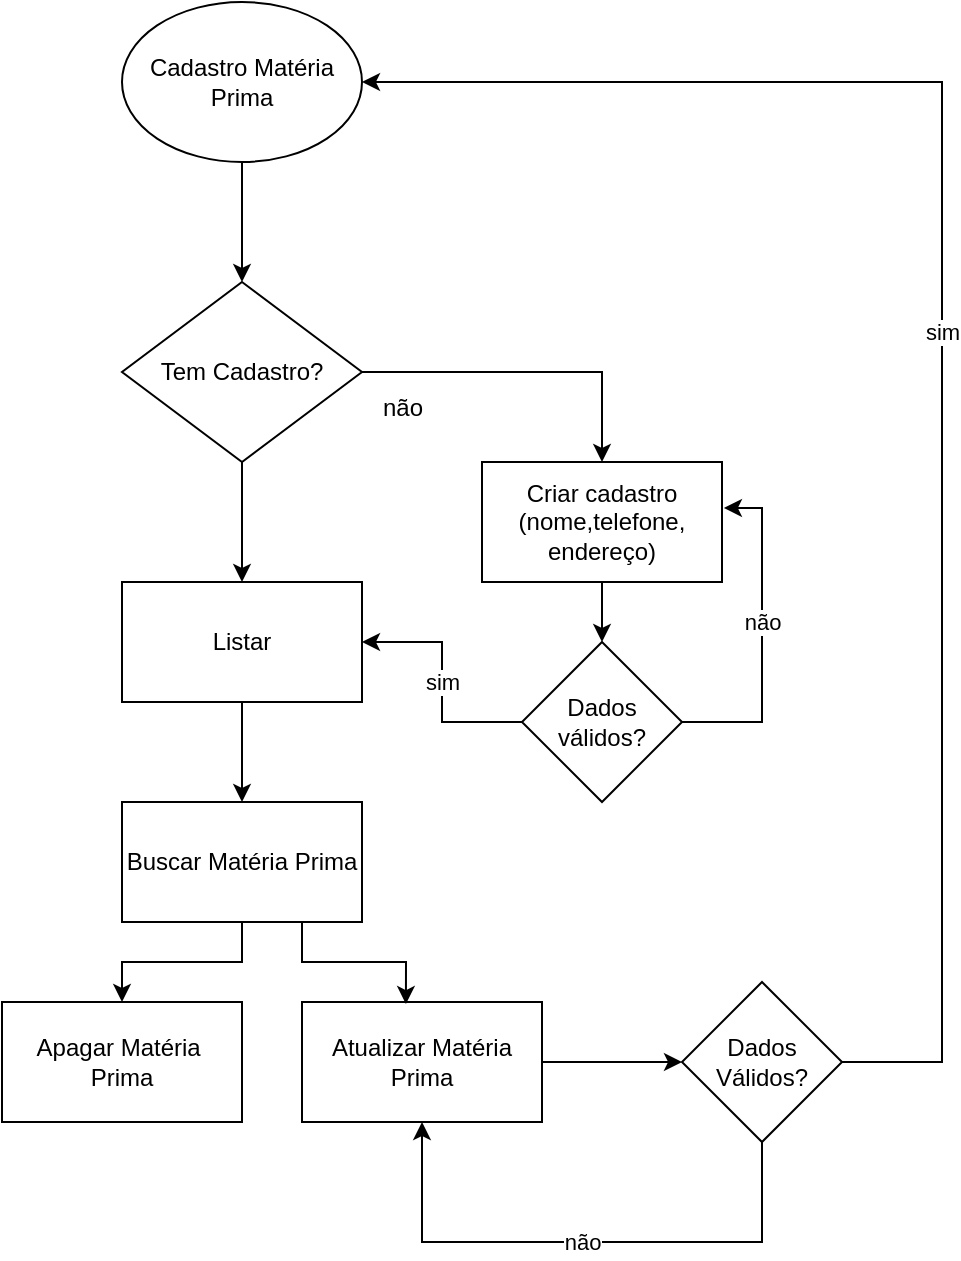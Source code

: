 <mxfile version="24.4.6" type="device">
  <diagram name="Página-1" id="HJEY8nci2Mm5O8kuZA7D">
    <mxGraphModel dx="1434" dy="750" grid="1" gridSize="10" guides="1" tooltips="1" connect="1" arrows="1" fold="1" page="1" pageScale="1" pageWidth="827" pageHeight="1169" math="0" shadow="0">
      <root>
        <mxCell id="0" />
        <mxCell id="1" parent="0" />
        <mxCell id="5qQOkAtBmgt1MsHWn4n_-1" style="edgeStyle=orthogonalEdgeStyle;rounded=0;orthogonalLoop=1;jettySize=auto;html=1;entryX=0.5;entryY=0;entryDx=0;entryDy=0;" edge="1" parent="1" source="5qQOkAtBmgt1MsHWn4n_-2" target="5qQOkAtBmgt1MsHWn4n_-5">
          <mxGeometry relative="1" as="geometry" />
        </mxCell>
        <mxCell id="5qQOkAtBmgt1MsHWn4n_-2" value="Cadastro Matéria&lt;div&gt;Prima&lt;/div&gt;" style="ellipse;whiteSpace=wrap;html=1;" vertex="1" parent="1">
          <mxGeometry x="90" y="80" width="120" height="80" as="geometry" />
        </mxCell>
        <mxCell id="5qQOkAtBmgt1MsHWn4n_-3" style="edgeStyle=orthogonalEdgeStyle;rounded=0;orthogonalLoop=1;jettySize=auto;html=1;exitX=1;exitY=0.5;exitDx=0;exitDy=0;entryX=0.5;entryY=0;entryDx=0;entryDy=0;" edge="1" parent="1" source="5qQOkAtBmgt1MsHWn4n_-5" target="5qQOkAtBmgt1MsHWn4n_-9">
          <mxGeometry relative="1" as="geometry" />
        </mxCell>
        <mxCell id="5qQOkAtBmgt1MsHWn4n_-4" style="edgeStyle=orthogonalEdgeStyle;rounded=0;orthogonalLoop=1;jettySize=auto;html=1;entryX=0.5;entryY=0;entryDx=0;entryDy=0;" edge="1" parent="1" source="5qQOkAtBmgt1MsHWn4n_-5" target="5qQOkAtBmgt1MsHWn4n_-7">
          <mxGeometry relative="1" as="geometry" />
        </mxCell>
        <mxCell id="5qQOkAtBmgt1MsHWn4n_-5" value="Tem Cadastro?" style="rhombus;whiteSpace=wrap;html=1;" vertex="1" parent="1">
          <mxGeometry x="90" y="220" width="120" height="90" as="geometry" />
        </mxCell>
        <mxCell id="5qQOkAtBmgt1MsHWn4n_-6" style="edgeStyle=orthogonalEdgeStyle;rounded=0;orthogonalLoop=1;jettySize=auto;html=1;entryX=0.5;entryY=0;entryDx=0;entryDy=0;" edge="1" parent="1" source="5qQOkAtBmgt1MsHWn4n_-7" target="5qQOkAtBmgt1MsHWn4n_-11">
          <mxGeometry relative="1" as="geometry" />
        </mxCell>
        <mxCell id="5qQOkAtBmgt1MsHWn4n_-7" value="Listar" style="rounded=0;whiteSpace=wrap;html=1;" vertex="1" parent="1">
          <mxGeometry x="90" y="370" width="120" height="60" as="geometry" />
        </mxCell>
        <mxCell id="5qQOkAtBmgt1MsHWn4n_-8" style="edgeStyle=orthogonalEdgeStyle;rounded=0;orthogonalLoop=1;jettySize=auto;html=1;entryX=0.5;entryY=0;entryDx=0;entryDy=0;" edge="1" parent="1" source="5qQOkAtBmgt1MsHWn4n_-9" target="5qQOkAtBmgt1MsHWn4n_-14">
          <mxGeometry relative="1" as="geometry" />
        </mxCell>
        <mxCell id="5qQOkAtBmgt1MsHWn4n_-9" value="Criar cadastro (nome,telefone,&lt;div&gt;endereço)&lt;/div&gt;" style="rounded=0;whiteSpace=wrap;html=1;" vertex="1" parent="1">
          <mxGeometry x="270" y="310" width="120" height="60" as="geometry" />
        </mxCell>
        <mxCell id="5qQOkAtBmgt1MsHWn4n_-10" style="edgeStyle=orthogonalEdgeStyle;rounded=0;orthogonalLoop=1;jettySize=auto;html=1;entryX=0.5;entryY=0;entryDx=0;entryDy=0;" edge="1" parent="1" source="5qQOkAtBmgt1MsHWn4n_-11" target="5qQOkAtBmgt1MsHWn4n_-16">
          <mxGeometry relative="1" as="geometry" />
        </mxCell>
        <mxCell id="5qQOkAtBmgt1MsHWn4n_-11" value="Buscar Matéria Prima" style="rounded=0;whiteSpace=wrap;html=1;" vertex="1" parent="1">
          <mxGeometry x="90" y="480" width="120" height="60" as="geometry" />
        </mxCell>
        <mxCell id="5qQOkAtBmgt1MsHWn4n_-12" value="não" style="text;html=1;align=center;verticalAlign=middle;resizable=0;points=[];autosize=1;strokeColor=none;fillColor=none;" vertex="1" parent="1">
          <mxGeometry x="210" y="268" width="40" height="30" as="geometry" />
        </mxCell>
        <mxCell id="5qQOkAtBmgt1MsHWn4n_-13" value="sim" style="edgeStyle=orthogonalEdgeStyle;rounded=0;orthogonalLoop=1;jettySize=auto;html=1;entryX=1;entryY=0.5;entryDx=0;entryDy=0;" edge="1" parent="1" source="5qQOkAtBmgt1MsHWn4n_-14" target="5qQOkAtBmgt1MsHWn4n_-7">
          <mxGeometry relative="1" as="geometry" />
        </mxCell>
        <mxCell id="5qQOkAtBmgt1MsHWn4n_-14" value="Dados&lt;div&gt;válidos?&lt;/div&gt;" style="rhombus;whiteSpace=wrap;html=1;" vertex="1" parent="1">
          <mxGeometry x="290" y="400" width="80" height="80" as="geometry" />
        </mxCell>
        <mxCell id="5qQOkAtBmgt1MsHWn4n_-15" value="não" style="edgeStyle=orthogonalEdgeStyle;rounded=0;orthogonalLoop=1;jettySize=auto;html=1;entryX=1.008;entryY=0.383;entryDx=0;entryDy=0;entryPerimeter=0;" edge="1" parent="1" source="5qQOkAtBmgt1MsHWn4n_-14" target="5qQOkAtBmgt1MsHWn4n_-9">
          <mxGeometry x="0.084" relative="1" as="geometry">
            <Array as="points">
              <mxPoint x="410" y="440" />
              <mxPoint x="410" y="333" />
            </Array>
            <mxPoint as="offset" />
          </mxGeometry>
        </mxCell>
        <mxCell id="5qQOkAtBmgt1MsHWn4n_-16" value="Apagar Matéria&amp;nbsp;&lt;div&gt;Prima&lt;/div&gt;" style="rounded=0;whiteSpace=wrap;html=1;" vertex="1" parent="1">
          <mxGeometry x="30" y="580" width="120" height="60" as="geometry" />
        </mxCell>
        <mxCell id="5qQOkAtBmgt1MsHWn4n_-17" style="edgeStyle=orthogonalEdgeStyle;rounded=0;orthogonalLoop=1;jettySize=auto;html=1;entryX=0;entryY=0.5;entryDx=0;entryDy=0;" edge="1" parent="1" source="5qQOkAtBmgt1MsHWn4n_-18" target="5qQOkAtBmgt1MsHWn4n_-22">
          <mxGeometry relative="1" as="geometry">
            <mxPoint x="370" y="610" as="targetPoint" />
          </mxGeometry>
        </mxCell>
        <mxCell id="5qQOkAtBmgt1MsHWn4n_-18" value="Atualizar Matéria&lt;div&gt;Prima&lt;/div&gt;" style="rounded=0;whiteSpace=wrap;html=1;" vertex="1" parent="1">
          <mxGeometry x="180" y="580" width="120" height="60" as="geometry" />
        </mxCell>
        <mxCell id="5qQOkAtBmgt1MsHWn4n_-19" style="edgeStyle=orthogonalEdgeStyle;rounded=0;orthogonalLoop=1;jettySize=auto;html=1;exitX=0.75;exitY=1;exitDx=0;exitDy=0;entryX=0.433;entryY=0.017;entryDx=0;entryDy=0;entryPerimeter=0;" edge="1" parent="1" source="5qQOkAtBmgt1MsHWn4n_-11" target="5qQOkAtBmgt1MsHWn4n_-18">
          <mxGeometry relative="1" as="geometry" />
        </mxCell>
        <mxCell id="5qQOkAtBmgt1MsHWn4n_-20" value="sim" style="edgeStyle=orthogonalEdgeStyle;rounded=0;orthogonalLoop=1;jettySize=auto;html=1;entryX=1;entryY=0.5;entryDx=0;entryDy=0;" edge="1" parent="1" source="5qQOkAtBmgt1MsHWn4n_-22" target="5qQOkAtBmgt1MsHWn4n_-2">
          <mxGeometry relative="1" as="geometry">
            <Array as="points">
              <mxPoint x="500" y="610" />
              <mxPoint x="500" y="120" />
            </Array>
          </mxGeometry>
        </mxCell>
        <mxCell id="5qQOkAtBmgt1MsHWn4n_-21" value="não" style="edgeStyle=orthogonalEdgeStyle;rounded=0;orthogonalLoop=1;jettySize=auto;html=1;entryX=0.5;entryY=1;entryDx=0;entryDy=0;" edge="1" parent="1" source="5qQOkAtBmgt1MsHWn4n_-22" target="5qQOkAtBmgt1MsHWn4n_-18">
          <mxGeometry relative="1" as="geometry">
            <Array as="points">
              <mxPoint x="410" y="700" />
              <mxPoint x="240" y="700" />
            </Array>
          </mxGeometry>
        </mxCell>
        <mxCell id="5qQOkAtBmgt1MsHWn4n_-22" value="Dados Válidos?" style="rhombus;whiteSpace=wrap;html=1;" vertex="1" parent="1">
          <mxGeometry x="370" y="570" width="80" height="80" as="geometry" />
        </mxCell>
      </root>
    </mxGraphModel>
  </diagram>
</mxfile>
